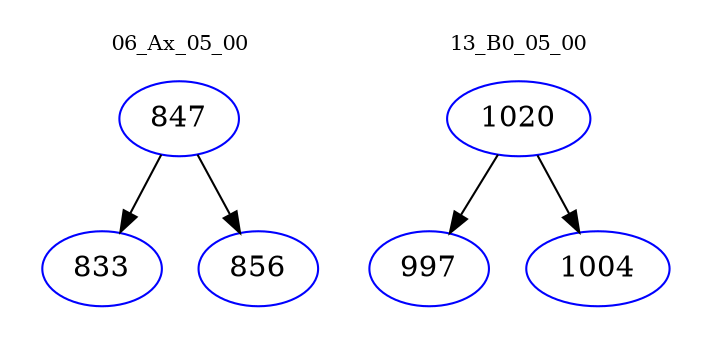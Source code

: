 digraph{
subgraph cluster_0 {
color = white
label = "06_Ax_05_00";
fontsize=10;
T0_847 [label="847", color="blue"]
T0_847 -> T0_833 [color="black"]
T0_833 [label="833", color="blue"]
T0_847 -> T0_856 [color="black"]
T0_856 [label="856", color="blue"]
}
subgraph cluster_1 {
color = white
label = "13_B0_05_00";
fontsize=10;
T1_1020 [label="1020", color="blue"]
T1_1020 -> T1_997 [color="black"]
T1_997 [label="997", color="blue"]
T1_1020 -> T1_1004 [color="black"]
T1_1004 [label="1004", color="blue"]
}
}
